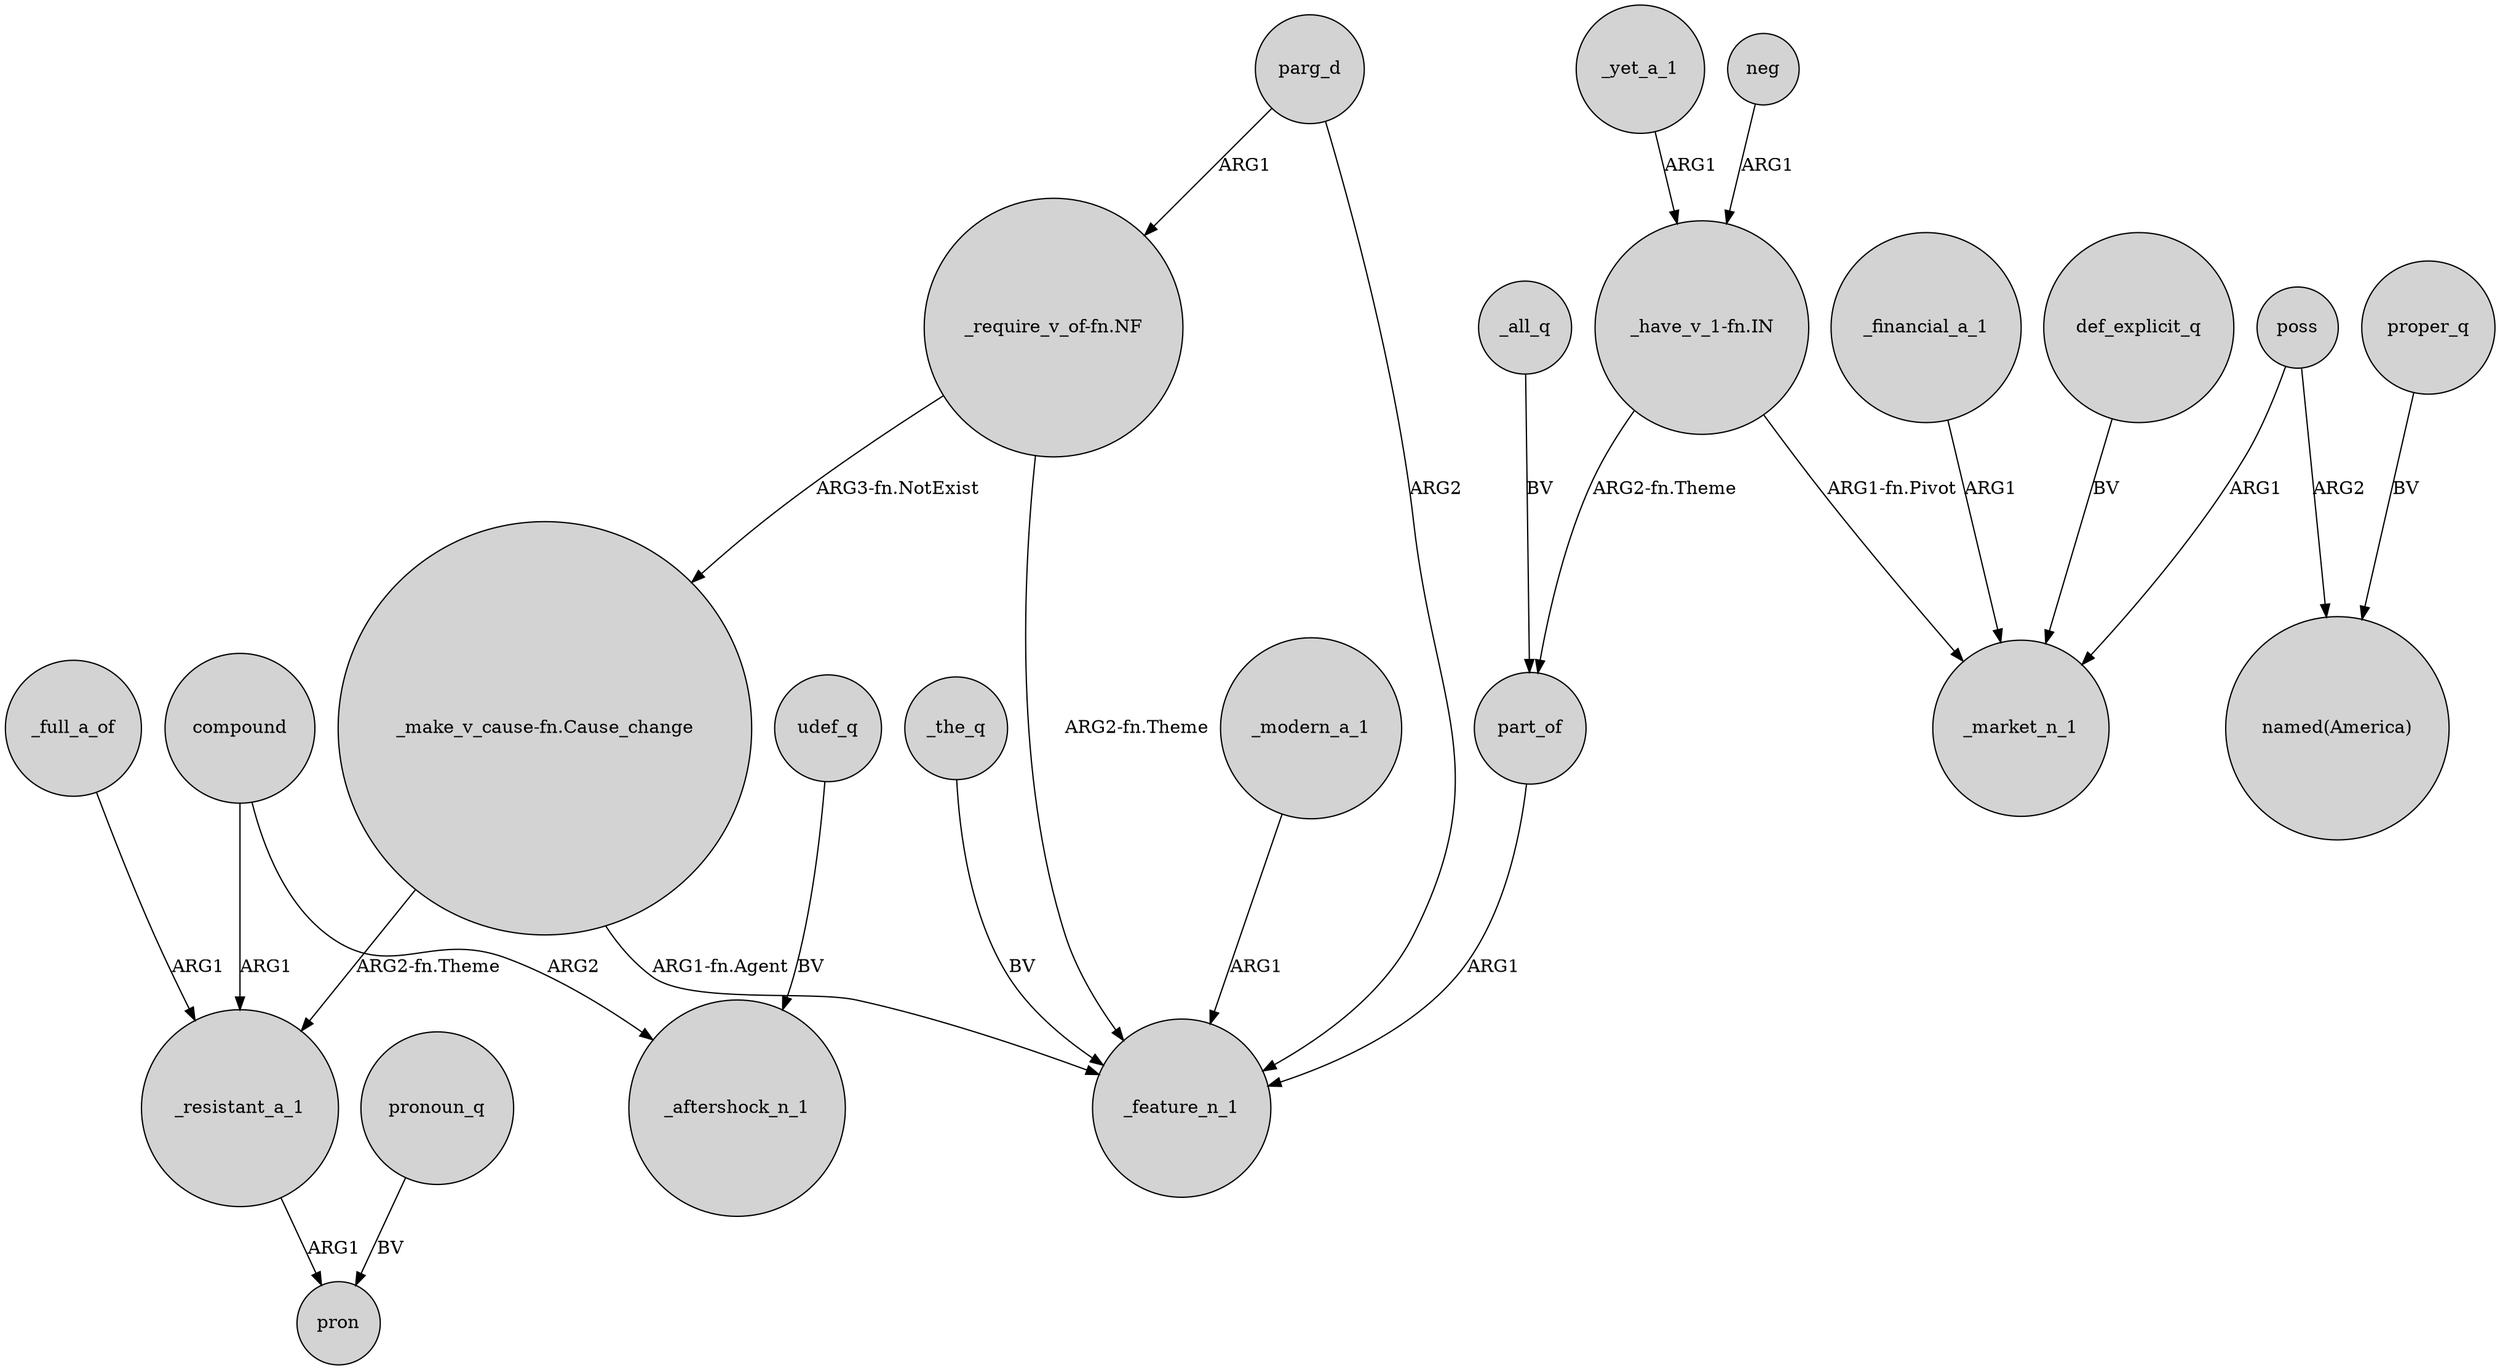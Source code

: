 digraph {
	node [shape=circle style=filled]
	_full_a_of -> _resistant_a_1 [label=ARG1]
	compound -> _aftershock_n_1 [label=ARG2]
	part_of -> _feature_n_1 [label=ARG1]
	_all_q -> part_of [label=BV]
	neg -> "_have_v_1-fn.IN" [label=ARG1]
	"_have_v_1-fn.IN" -> _market_n_1 [label="ARG1-fn.Pivot"]
	_modern_a_1 -> _feature_n_1 [label=ARG1]
	"_make_v_cause-fn.Cause_change" -> _resistant_a_1 [label="ARG2-fn.Theme"]
	"_require_v_of-fn.NF" -> "_make_v_cause-fn.Cause_change" [label="ARG3-fn.NotExist"]
	def_explicit_q -> _market_n_1 [label=BV]
	udef_q -> _aftershock_n_1 [label=BV]
	"_have_v_1-fn.IN" -> part_of [label="ARG2-fn.Theme"]
	_yet_a_1 -> "_have_v_1-fn.IN" [label=ARG1]
	parg_d -> _feature_n_1 [label=ARG2]
	poss -> _market_n_1 [label=ARG1]
	compound -> _resistant_a_1 [label=ARG1]
	pronoun_q -> pron [label=BV]
	_financial_a_1 -> _market_n_1 [label=ARG1]
	poss -> "named(America)" [label=ARG2]
	"_require_v_of-fn.NF" -> _feature_n_1 [label="ARG2-fn.Theme"]
	"_make_v_cause-fn.Cause_change" -> _feature_n_1 [label="ARG1-fn.Agent"]
	parg_d -> "_require_v_of-fn.NF" [label=ARG1]
	_resistant_a_1 -> pron [label=ARG1]
	proper_q -> "named(America)" [label=BV]
	_the_q -> _feature_n_1 [label=BV]
}
